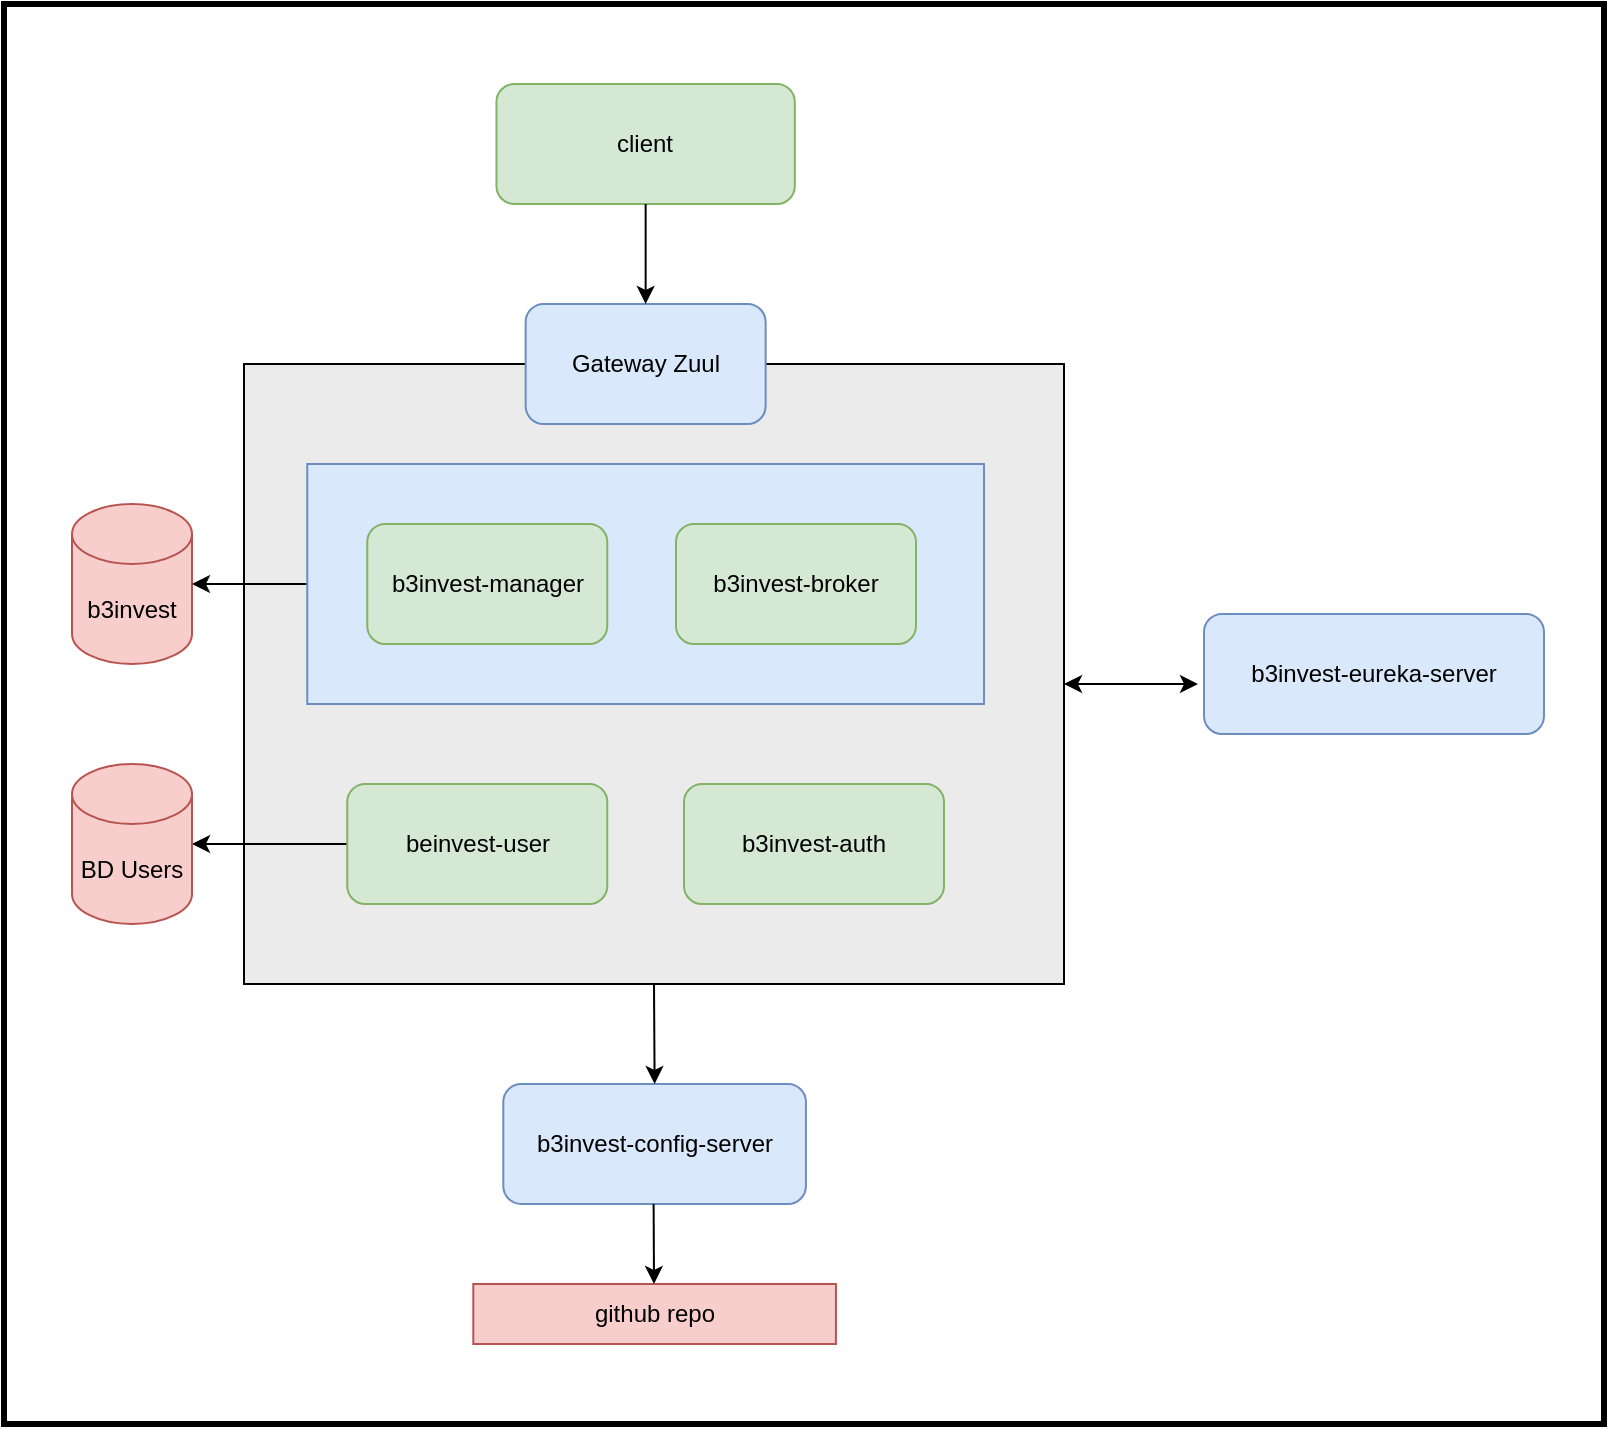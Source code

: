 <mxfile version="14.0.1" type="device"><diagram id="gysndAL5JzD7huchGwsF" name="Page-1"><mxGraphModel dx="1422" dy="1874" grid="1" gridSize="10" guides="1" tooltips="1" connect="1" arrows="1" fold="1" page="1" pageScale="1" pageWidth="827" pageHeight="1169" math="0" shadow="0"><root><mxCell id="0"/><mxCell id="1" parent="0"/><mxCell id="0yhmoJVLTgm7sF__noPR-48" value="" style="whiteSpace=wrap;html=1;strokeWidth=3;" parent="1" vertex="1"><mxGeometry x="14" y="-1150" width="800" height="710" as="geometry"/></mxCell><mxCell id="0yhmoJVLTgm7sF__noPR-11" value="" style="whiteSpace=wrap;html=1;fillColor=#EBEBEB;" parent="1" vertex="1"><mxGeometry x="134" y="-970" width="410" height="310" as="geometry"/></mxCell><mxCell id="0yhmoJVLTgm7sF__noPR-6" value="Gateway Zuul" style="rounded=1;whiteSpace=wrap;html=1;fillColor=#dae8fc;strokeColor=#6c8ebf;" parent="1" vertex="1"><mxGeometry x="274.82" y="-1000" width="120" height="60" as="geometry"/></mxCell><mxCell id="0yhmoJVLTgm7sF__noPR-7" value="b3invest-auth" style="rounded=1;whiteSpace=wrap;html=1;fillColor=#d5e8d4;strokeColor=#82b366;" parent="1" vertex="1"><mxGeometry x="354" y="-760" width="130" height="60" as="geometry"/></mxCell><mxCell id="0yhmoJVLTgm7sF__noPR-26" style="edgeStyle=orthogonalEdgeStyle;rounded=0;orthogonalLoop=1;jettySize=auto;html=1;exitX=0;exitY=0.5;exitDx=0;exitDy=0;entryX=1;entryY=0.5;entryDx=0;entryDy=0;entryPerimeter=0;" parent="1" source="0yhmoJVLTgm7sF__noPR-10" target="0yhmoJVLTgm7sF__noPR-15" edge="1"><mxGeometry relative="1" as="geometry"/></mxCell><mxCell id="0yhmoJVLTgm7sF__noPR-10" value="beinvest-user" style="rounded=1;whiteSpace=wrap;html=1;fillColor=#d5e8d4;strokeColor=#82b366;" parent="1" vertex="1"><mxGeometry x="185.63" y="-760" width="130" height="60" as="geometry"/></mxCell><mxCell id="0yhmoJVLTgm7sF__noPR-12" value="b3invest-config-server" style="rounded=1;whiteSpace=wrap;html=1;fillColor=#dae8fc;strokeColor=#6c8ebf;" parent="1" vertex="1"><mxGeometry x="263.65" y="-610" width="151.32" height="60" as="geometry"/></mxCell><mxCell id="0yhmoJVLTgm7sF__noPR-13" value="github repo" style="rounded=0;whiteSpace=wrap;html=1;fillColor=#f8cecc;strokeColor=#b85450;" parent="1" vertex="1"><mxGeometry x="248.65" y="-510" width="181.32" height="30" as="geometry"/></mxCell><mxCell id="0yhmoJVLTgm7sF__noPR-14" value="b3invest-eureka-server" style="rounded=1;whiteSpace=wrap;html=1;fillColor=#dae8fc;strokeColor=#6c8ebf;" parent="1" vertex="1"><mxGeometry x="614" y="-845" width="170" height="60" as="geometry"/></mxCell><mxCell id="0yhmoJVLTgm7sF__noPR-15" value="BD Users" style="shape=cylinder3;whiteSpace=wrap;html=1;boundedLbl=1;backgroundOutline=1;size=15;fillColor=#f8cecc;strokeColor=#b85450;" parent="1" vertex="1"><mxGeometry x="48" y="-770" width="60" height="80" as="geometry"/></mxCell><mxCell id="0yhmoJVLTgm7sF__noPR-16" value="b3invest" style="shape=cylinder3;whiteSpace=wrap;html=1;boundedLbl=1;backgroundOutline=1;size=15;fillColor=#f8cecc;strokeColor=#b85450;" parent="1" vertex="1"><mxGeometry x="48" y="-900" width="60" height="80" as="geometry"/></mxCell><mxCell id="0yhmoJVLTgm7sF__noPR-27" style="edgeStyle=orthogonalEdgeStyle;rounded=0;orthogonalLoop=1;jettySize=auto;html=1;exitX=0;exitY=0.5;exitDx=0;exitDy=0;entryX=1;entryY=0.5;entryDx=0;entryDy=0;entryPerimeter=0;" parent="1" source="0yhmoJVLTgm7sF__noPR-18" target="0yhmoJVLTgm7sF__noPR-16" edge="1"><mxGeometry relative="1" as="geometry"/></mxCell><mxCell id="0yhmoJVLTgm7sF__noPR-18" value="" style="whiteSpace=wrap;html=1;fillColor=#dae8fc;strokeColor=#6c8ebf;" parent="1" vertex="1"><mxGeometry x="165.63" y="-920" width="338.37" height="120" as="geometry"/></mxCell><mxCell id="0yhmoJVLTgm7sF__noPR-19" value="b3invest-manager" style="rounded=1;whiteSpace=wrap;html=1;fillColor=#d5e8d4;strokeColor=#82b366;" parent="1" vertex="1"><mxGeometry x="195.63" y="-890" width="120" height="60" as="geometry"/></mxCell><mxCell id="0yhmoJVLTgm7sF__noPR-20" value="b3invest-broker" style="rounded=1;whiteSpace=wrap;html=1;fillColor=#d5e8d4;strokeColor=#82b366;" parent="1" vertex="1"><mxGeometry x="350" y="-890" width="120" height="60" as="geometry"/></mxCell><mxCell id="0yhmoJVLTgm7sF__noPR-36" value="" style="endArrow=classic;html=1;exitX=0.5;exitY=1;exitDx=0;exitDy=0;entryX=0.5;entryY=0;entryDx=0;entryDy=0;" parent="1" source="0yhmoJVLTgm7sF__noPR-11" target="0yhmoJVLTgm7sF__noPR-12" edge="1"><mxGeometry width="50" height="50" relative="1" as="geometry"><mxPoint x="328" y="-460" as="sourcePoint"/><mxPoint x="378" y="-510" as="targetPoint"/></mxGeometry></mxCell><mxCell id="0yhmoJVLTgm7sF__noPR-37" value="" style="endArrow=classic;html=1;exitX=0.5;exitY=1;exitDx=0;exitDy=0;" parent="1" edge="1"><mxGeometry width="50" height="50" relative="1" as="geometry"><mxPoint x="338.815" y="-550" as="sourcePoint"/><mxPoint x="339" y="-510" as="targetPoint"/></mxGeometry></mxCell><mxCell id="0yhmoJVLTgm7sF__noPR-38" value="client" style="rounded=1;whiteSpace=wrap;html=1;fillColor=#d5e8d4;strokeColor=#82b366;" parent="1" vertex="1"><mxGeometry x="260.23" y="-1110" width="149.18" height="60" as="geometry"/></mxCell><mxCell id="0yhmoJVLTgm7sF__noPR-39" value="" style="endArrow=classic;html=1;entryX=0.5;entryY=0;entryDx=0;entryDy=0;exitX=0.5;exitY=1;exitDx=0;exitDy=0;" parent="1" source="0yhmoJVLTgm7sF__noPR-38" target="0yhmoJVLTgm7sF__noPR-6" edge="1"><mxGeometry width="50" height="50" relative="1" as="geometry"><mxPoint x="359" y="-1051" as="sourcePoint"/><mxPoint x="444" y="-980" as="targetPoint"/></mxGeometry></mxCell><mxCell id="0yhmoJVLTgm7sF__noPR-51" value="" style="endArrow=classic;startArrow=classic;html=1;" parent="1" edge="1"><mxGeometry width="50" height="50" relative="1" as="geometry"><mxPoint x="544" y="-810" as="sourcePoint"/><mxPoint x="611" y="-810" as="targetPoint"/></mxGeometry></mxCell></root></mxGraphModel></diagram></mxfile>